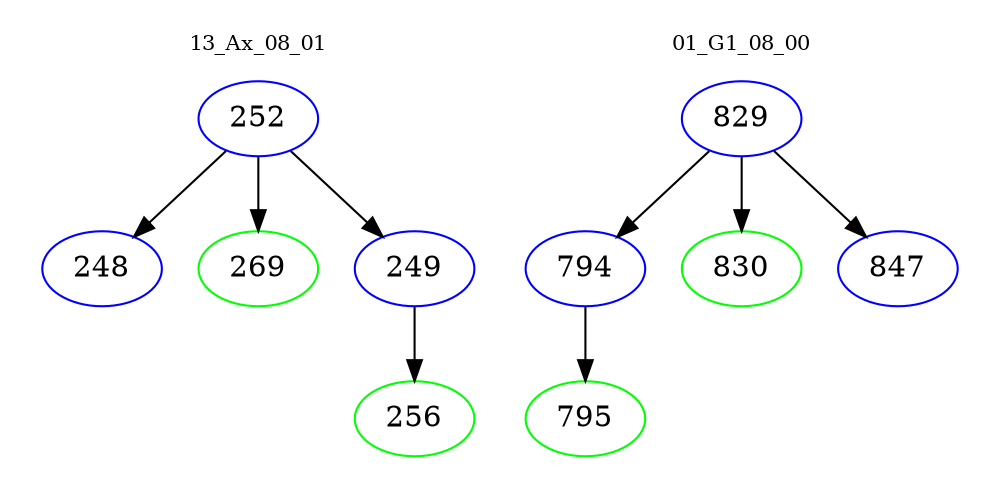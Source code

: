 digraph{
subgraph cluster_0 {
color = white
label = "13_Ax_08_01";
fontsize=10;
T0_252 [label="252", color="blue"]
T0_252 -> T0_248 [color="black"]
T0_248 [label="248", color="blue"]
T0_252 -> T0_269 [color="black"]
T0_269 [label="269", color="green"]
T0_252 -> T0_249 [color="black"]
T0_249 [label="249", color="blue"]
T0_249 -> T0_256 [color="black"]
T0_256 [label="256", color="green"]
}
subgraph cluster_1 {
color = white
label = "01_G1_08_00";
fontsize=10;
T1_829 [label="829", color="blue"]
T1_829 -> T1_794 [color="black"]
T1_794 [label="794", color="blue"]
T1_794 -> T1_795 [color="black"]
T1_795 [label="795", color="green"]
T1_829 -> T1_830 [color="black"]
T1_830 [label="830", color="green"]
T1_829 -> T1_847 [color="black"]
T1_847 [label="847", color="blue"]
}
}
